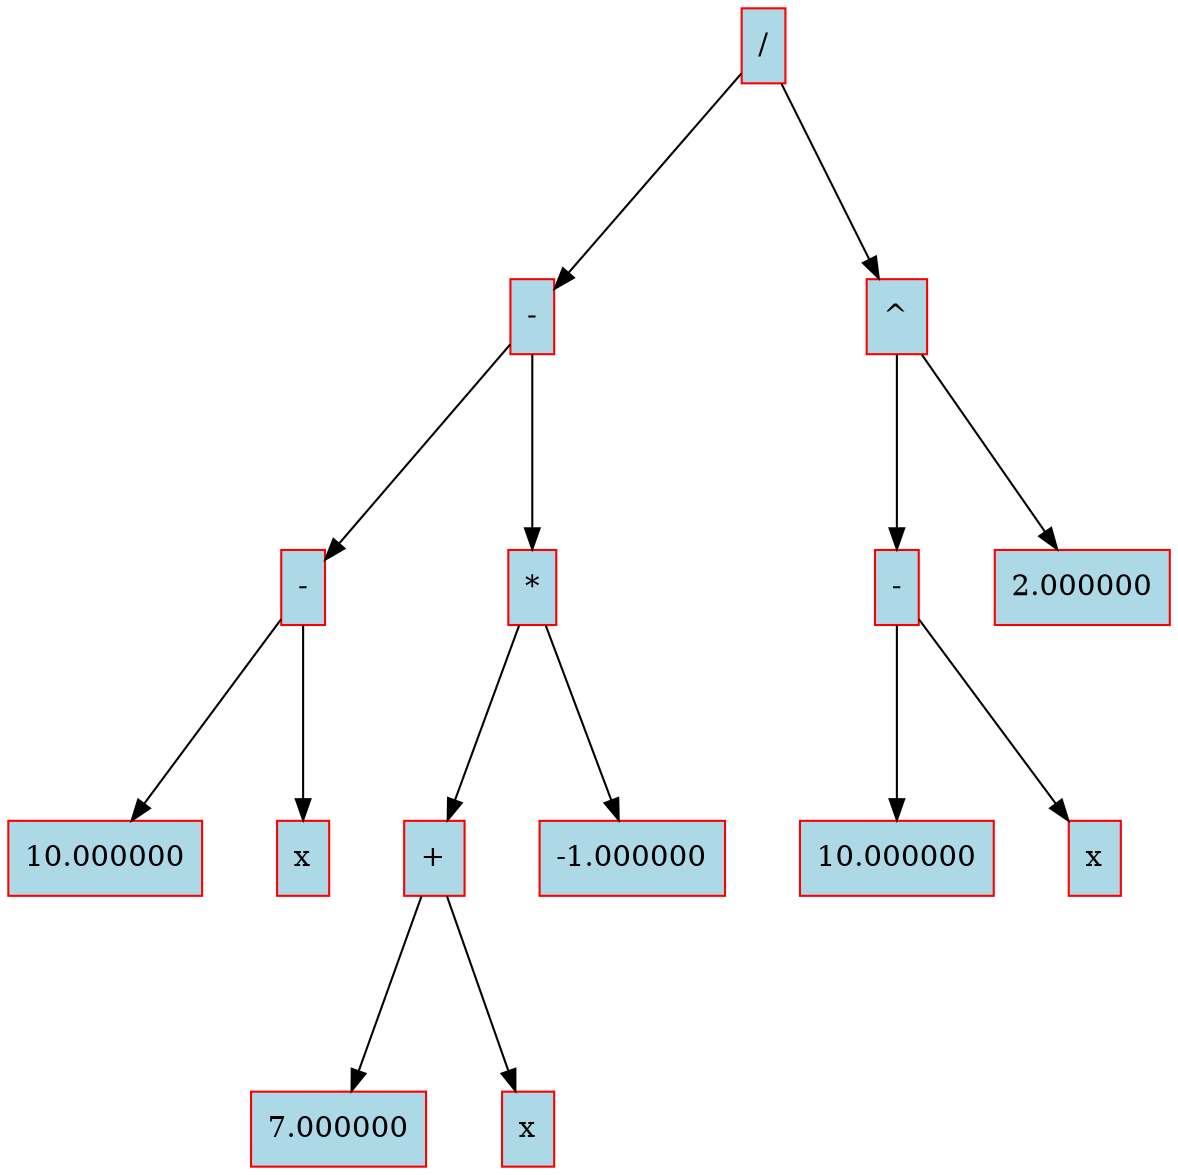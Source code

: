 
            digraph g {
            rankdir   =  TB;
            graph[ranksep = 1.3, nodesep = 0.5, style = "rounded, filled"]
            Node0x604000000750[shape=rectangle, color="red", width=0.2, style="filled",fillcolor="lightblue", label="/"] 
 
Node0x604000000710[shape=rectangle, color="red", width=0.2, style="filled",fillcolor="lightblue", label="-"] 
 
Node0x604000000550[shape=rectangle, color="red", width=0.2, style="filled",fillcolor="lightblue", label="-"] 
 
Node0x604000000590[shape=rectangle, color="red", width=0.2, style="filled",fillcolor="lightblue", label="10.000000"] 
 
Node0x6040000005d0[shape=rectangle, color="red", width=0.2, style="filled",fillcolor="lightblue", label="x"] 
 
Node0x604000000510[shape=rectangle, color="red", width=0.2, style="filled",fillcolor="lightblue", label="*"] 
 
Node0x604000000450[shape=rectangle, color="red", width=0.2, style="filled",fillcolor="lightblue", label="+"] 
 
Node0x604000000490[shape=rectangle, color="red", width=0.2, style="filled",fillcolor="lightblue", label="7.000000"] 
 
Node0x6040000004d0[shape=rectangle, color="red", width=0.2, style="filled",fillcolor="lightblue", label="x"] 
 
Node0x604000000410[shape=rectangle, color="red", width=0.2, style="filled",fillcolor="lightblue", label="-1.000000"] 
 
Node0x604000000350[shape=rectangle, color="red", width=0.2, style="filled",fillcolor="lightblue", label="^"] 
 
Node0x604000000290[shape=rectangle, color="red", width=0.2, style="filled",fillcolor="lightblue", label="-"] 
 
Node0x6040000002d0[shape=rectangle, color="red", width=0.2, style="filled",fillcolor="lightblue", label="10.000000"] 
 
Node0x604000000310[shape=rectangle, color="red", width=0.2, style="filled",fillcolor="lightblue", label="x"] 
 
Node0x604000000250[shape=rectangle, color="red", width=0.2, style="filled",fillcolor="lightblue", label="2.000000"] 
 
Node0x604000000750->Node0x604000000710
Node0x604000000710->Node0x604000000550
Node0x604000000550->Node0x604000000590
Node0x604000000550->Node0x6040000005d0
Node0x604000000710->Node0x604000000510
Node0x604000000510->Node0x604000000450
Node0x604000000450->Node0x604000000490
Node0x604000000450->Node0x6040000004d0
Node0x604000000510->Node0x604000000410
Node0x604000000750->Node0x604000000350
Node0x604000000350->Node0x604000000290
Node0x604000000290->Node0x6040000002d0
Node0x604000000290->Node0x604000000310
Node0x604000000350->Node0x604000000250
}
